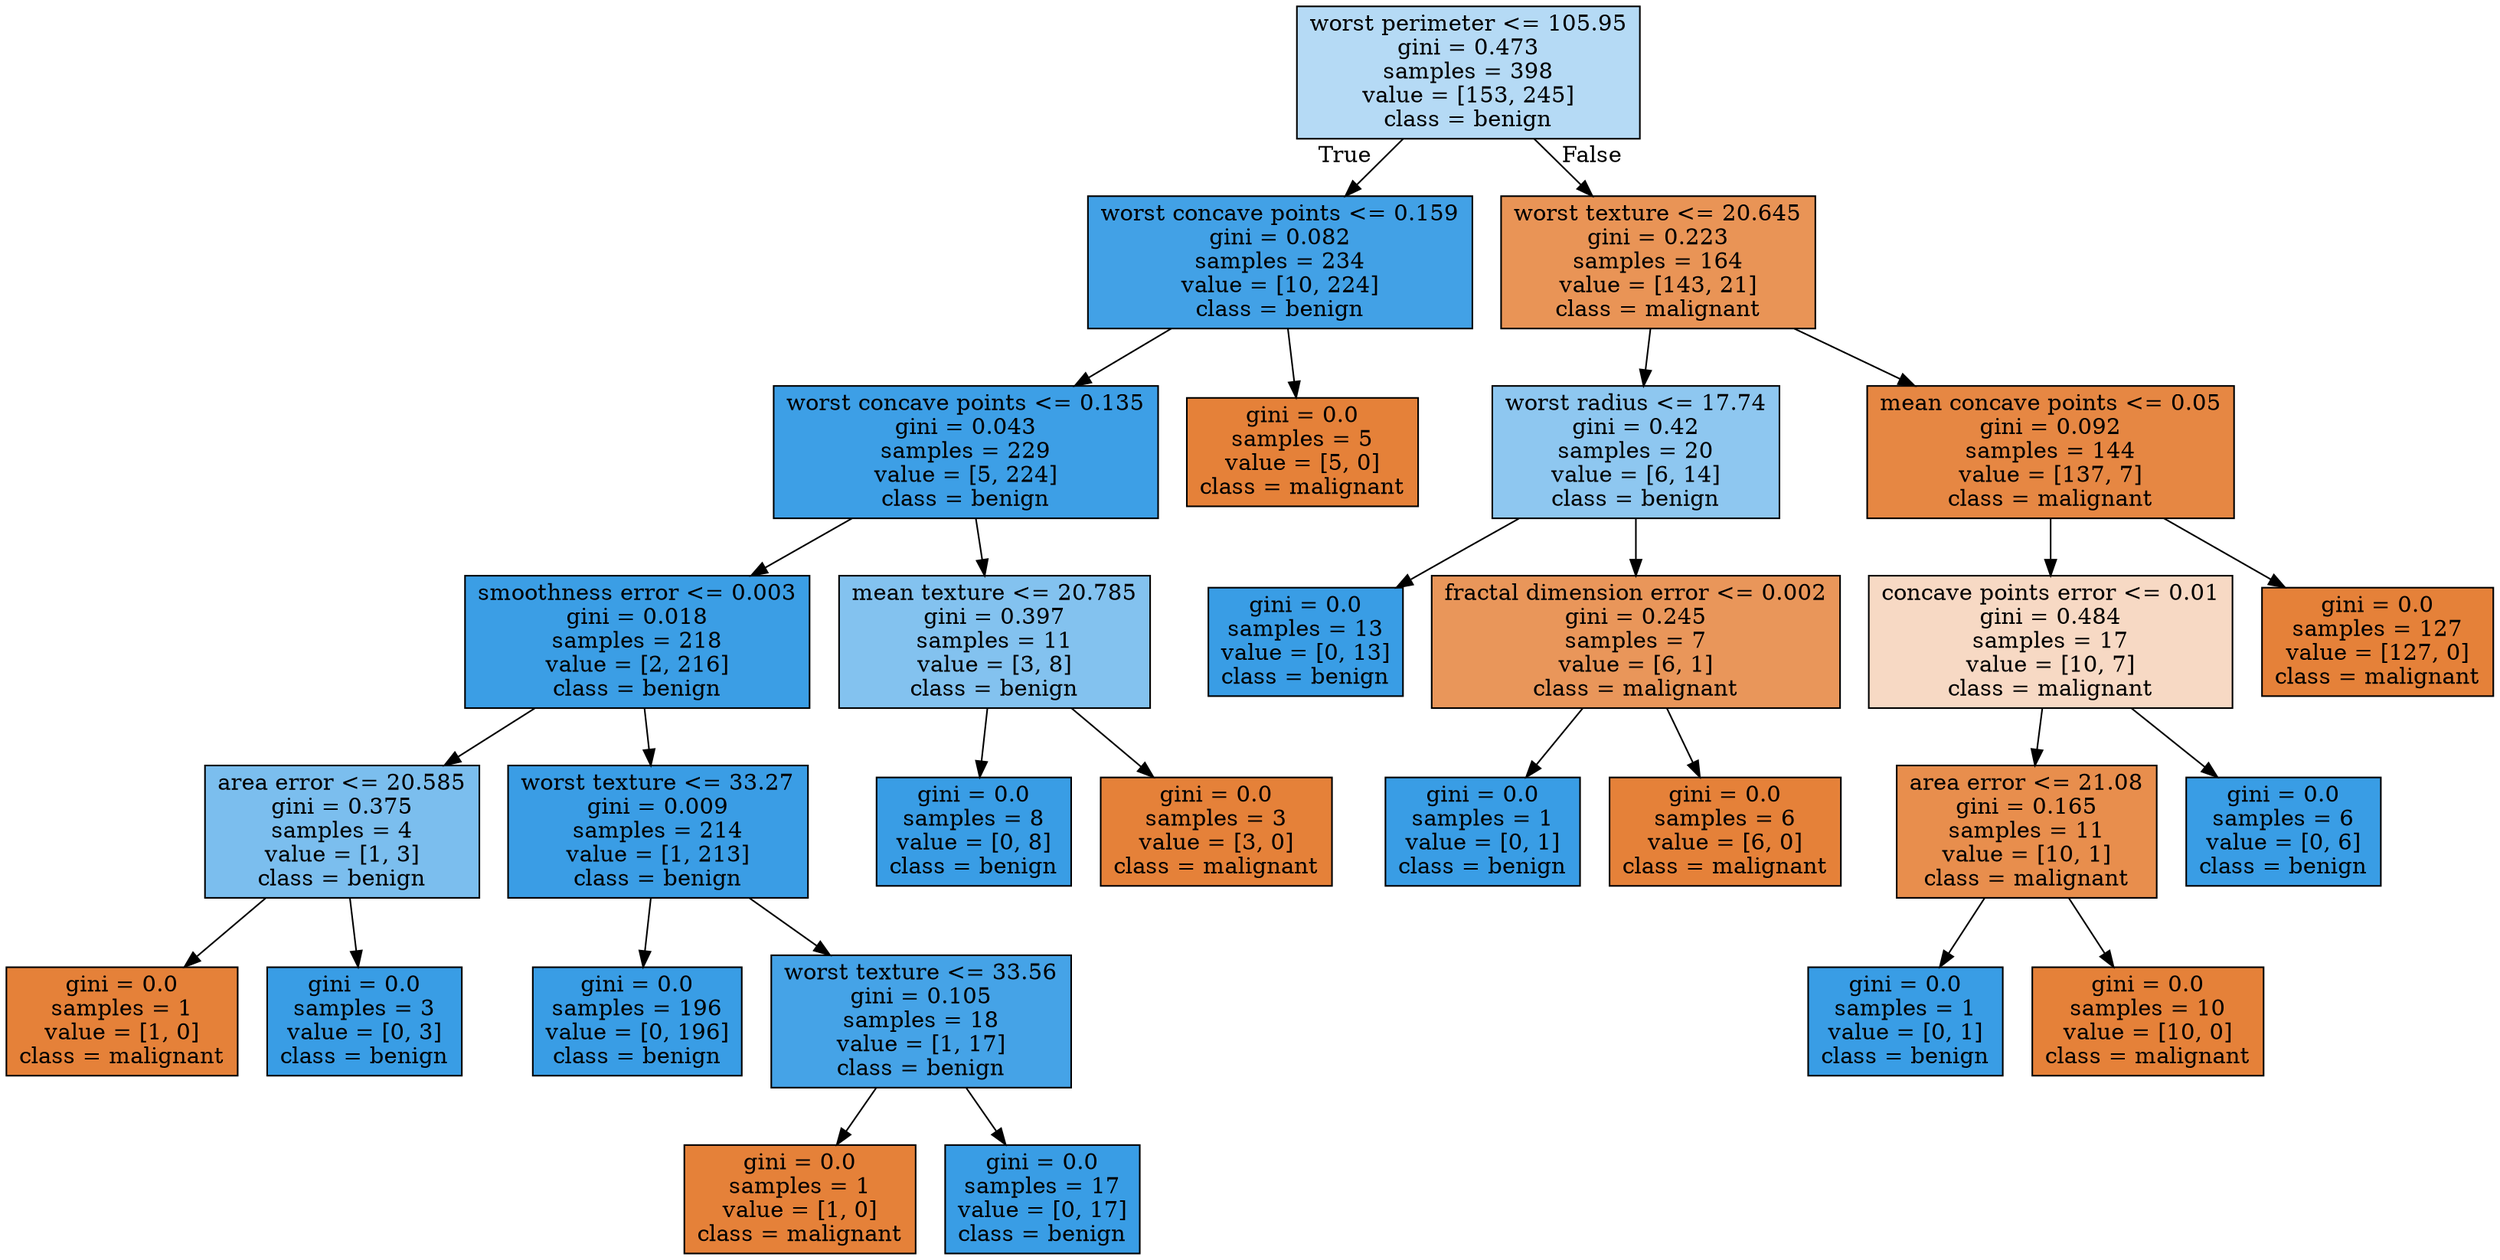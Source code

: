 digraph Tree {
node [shape=box, style="filled", color="black"] ;
0 [label="worst perimeter <= 105.95\ngini = 0.473\nsamples = 398\nvalue = [153, 245]\nclass = benign", fillcolor="#b5daf5"] ;
1 [label="worst concave points <= 0.159\ngini = 0.082\nsamples = 234\nvalue = [10, 224]\nclass = benign", fillcolor="#42a1e6"] ;
0 -> 1 [labeldistance=2.5, labelangle=45, headlabel="True"] ;
2 [label="worst concave points <= 0.135\ngini = 0.043\nsamples = 229\nvalue = [5, 224]\nclass = benign", fillcolor="#3d9fe6"] ;
1 -> 2 ;
3 [label="smoothness error <= 0.003\ngini = 0.018\nsamples = 218\nvalue = [2, 216]\nclass = benign", fillcolor="#3b9ee5"] ;
2 -> 3 ;
4 [label="area error <= 20.585\ngini = 0.375\nsamples = 4\nvalue = [1, 3]\nclass = benign", fillcolor="#7bbeee"] ;
3 -> 4 ;
5 [label="gini = 0.0\nsamples = 1\nvalue = [1, 0]\nclass = malignant", fillcolor="#e58139"] ;
4 -> 5 ;
6 [label="gini = 0.0\nsamples = 3\nvalue = [0, 3]\nclass = benign", fillcolor="#399de5"] ;
4 -> 6 ;
7 [label="worst texture <= 33.27\ngini = 0.009\nsamples = 214\nvalue = [1, 213]\nclass = benign", fillcolor="#3a9de5"] ;
3 -> 7 ;
8 [label="gini = 0.0\nsamples = 196\nvalue = [0, 196]\nclass = benign", fillcolor="#399de5"] ;
7 -> 8 ;
9 [label="worst texture <= 33.56\ngini = 0.105\nsamples = 18\nvalue = [1, 17]\nclass = benign", fillcolor="#45a3e7"] ;
7 -> 9 ;
10 [label="gini = 0.0\nsamples = 1\nvalue = [1, 0]\nclass = malignant", fillcolor="#e58139"] ;
9 -> 10 ;
11 [label="gini = 0.0\nsamples = 17\nvalue = [0, 17]\nclass = benign", fillcolor="#399de5"] ;
9 -> 11 ;
12 [label="mean texture <= 20.785\ngini = 0.397\nsamples = 11\nvalue = [3, 8]\nclass = benign", fillcolor="#83c2ef"] ;
2 -> 12 ;
13 [label="gini = 0.0\nsamples = 8\nvalue = [0, 8]\nclass = benign", fillcolor="#399de5"] ;
12 -> 13 ;
14 [label="gini = 0.0\nsamples = 3\nvalue = [3, 0]\nclass = malignant", fillcolor="#e58139"] ;
12 -> 14 ;
15 [label="gini = 0.0\nsamples = 5\nvalue = [5, 0]\nclass = malignant", fillcolor="#e58139"] ;
1 -> 15 ;
16 [label="worst texture <= 20.645\ngini = 0.223\nsamples = 164\nvalue = [143, 21]\nclass = malignant", fillcolor="#e99456"] ;
0 -> 16 [labeldistance=2.5, labelangle=-45, headlabel="False"] ;
17 [label="worst radius <= 17.74\ngini = 0.42\nsamples = 20\nvalue = [6, 14]\nclass = benign", fillcolor="#8ec7f0"] ;
16 -> 17 ;
18 [label="gini = 0.0\nsamples = 13\nvalue = [0, 13]\nclass = benign", fillcolor="#399de5"] ;
17 -> 18 ;
19 [label="fractal dimension error <= 0.002\ngini = 0.245\nsamples = 7\nvalue = [6, 1]\nclass = malignant", fillcolor="#e9965a"] ;
17 -> 19 ;
20 [label="gini = 0.0\nsamples = 1\nvalue = [0, 1]\nclass = benign", fillcolor="#399de5"] ;
19 -> 20 ;
21 [label="gini = 0.0\nsamples = 6\nvalue = [6, 0]\nclass = malignant", fillcolor="#e58139"] ;
19 -> 21 ;
22 [label="mean concave points <= 0.05\ngini = 0.092\nsamples = 144\nvalue = [137, 7]\nclass = malignant", fillcolor="#e68743"] ;
16 -> 22 ;
23 [label="concave points error <= 0.01\ngini = 0.484\nsamples = 17\nvalue = [10, 7]\nclass = malignant", fillcolor="#f7d9c4"] ;
22 -> 23 ;
24 [label="area error <= 21.08\ngini = 0.165\nsamples = 11\nvalue = [10, 1]\nclass = malignant", fillcolor="#e88e4d"] ;
23 -> 24 ;
25 [label="gini = 0.0\nsamples = 1\nvalue = [0, 1]\nclass = benign", fillcolor="#399de5"] ;
24 -> 25 ;
26 [label="gini = 0.0\nsamples = 10\nvalue = [10, 0]\nclass = malignant", fillcolor="#e58139"] ;
24 -> 26 ;
27 [label="gini = 0.0\nsamples = 6\nvalue = [0, 6]\nclass = benign", fillcolor="#399de5"] ;
23 -> 27 ;
28 [label="gini = 0.0\nsamples = 127\nvalue = [127, 0]\nclass = malignant", fillcolor="#e58139"] ;
22 -> 28 ;
}